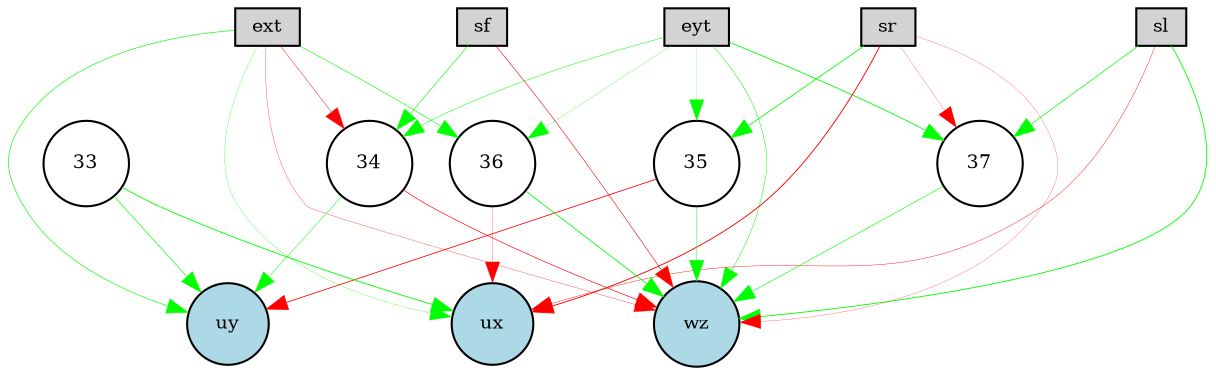 digraph {
	node [fontsize=9 height=0.2 shape=circle width=0.2]
	ext [fillcolor=lightgray shape=box style=filled]
	eyt [fillcolor=lightgray shape=box style=filled]
	sf [fillcolor=lightgray shape=box style=filled]
	sl [fillcolor=lightgray shape=box style=filled]
	sr [fillcolor=lightgray shape=box style=filled]
	ux [fillcolor=lightblue style=filled]
	uy [fillcolor=lightblue style=filled]
	wz [fillcolor=lightblue style=filled]
	35 [fillcolor=white style=filled]
	36 [fillcolor=white style=filled]
	37 [fillcolor=white style=filled]
	33 [fillcolor=white style=filled]
	34 [fillcolor=white style=filled]
	sr -> ux [color=red penwidth=0.43883094619151697 style=solid]
	eyt -> wz [color=green penwidth=0.24160920987310702 style=solid]
	35 -> uy [color=red penwidth=0.3861535466267372 style=solid]
	ext -> 36 [color=green penwidth=0.28515593279044255 style=solid]
	ext -> ux [color=green penwidth=0.14255098095218316 style=solid]
	eyt -> 35 [color=green penwidth=0.10072252561200136 style=solid]
	ext -> wz [color=red penwidth=0.14523654600680602 style=solid]
	35 -> wz [color=green penwidth=0.18990469092241202 style=solid]
	sl -> wz [color=green penwidth=0.41893037419815216 style=solid]
	sf -> 34 [color=green penwidth=0.30565812315111274 style=solid]
	sl -> ux [color=red penwidth=0.19811080218607147 style=solid]
	34 -> wz [color=red penwidth=0.31315771684293586 style=solid]
	eyt -> 36 [color=green penwidth=0.13344221326465278 style=solid]
	37 -> wz [color=green penwidth=0.2906920474555458 style=solid]
	sr -> wz [color=red penwidth=0.11426997388430933 style=solid]
	sl -> 37 [color=green penwidth=0.34633044541426594 style=solid]
	ext -> uy [color=green penwidth=0.30956823590462396 style=solid]
	eyt -> 34 [color=green penwidth=0.23500424477368367 style=solid]
	34 -> uy [color=green penwidth=0.23662512609982841 style=solid]
	33 -> uy [color=green penwidth=0.3206143571714114 style=solid]
	ext -> 34 [color=red penwidth=0.21521780920395897 style=solid]
	sf -> wz [color=red penwidth=0.2781473019587396 style=solid]
	eyt -> 37 [color=green penwidth=0.40752791579759506 style=solid]
	sr -> 37 [color=red penwidth=0.11140393208824789 style=solid]
	36 -> wz [color=green penwidth=0.4013647422997233 style=solid]
	33 -> ux [color=green penwidth=0.4218397776708419 style=solid]
	sr -> 35 [color=green penwidth=0.40061718036582594 style=solid]
	36 -> ux [color=red penwidth=0.125414781868812 style=solid]
}
